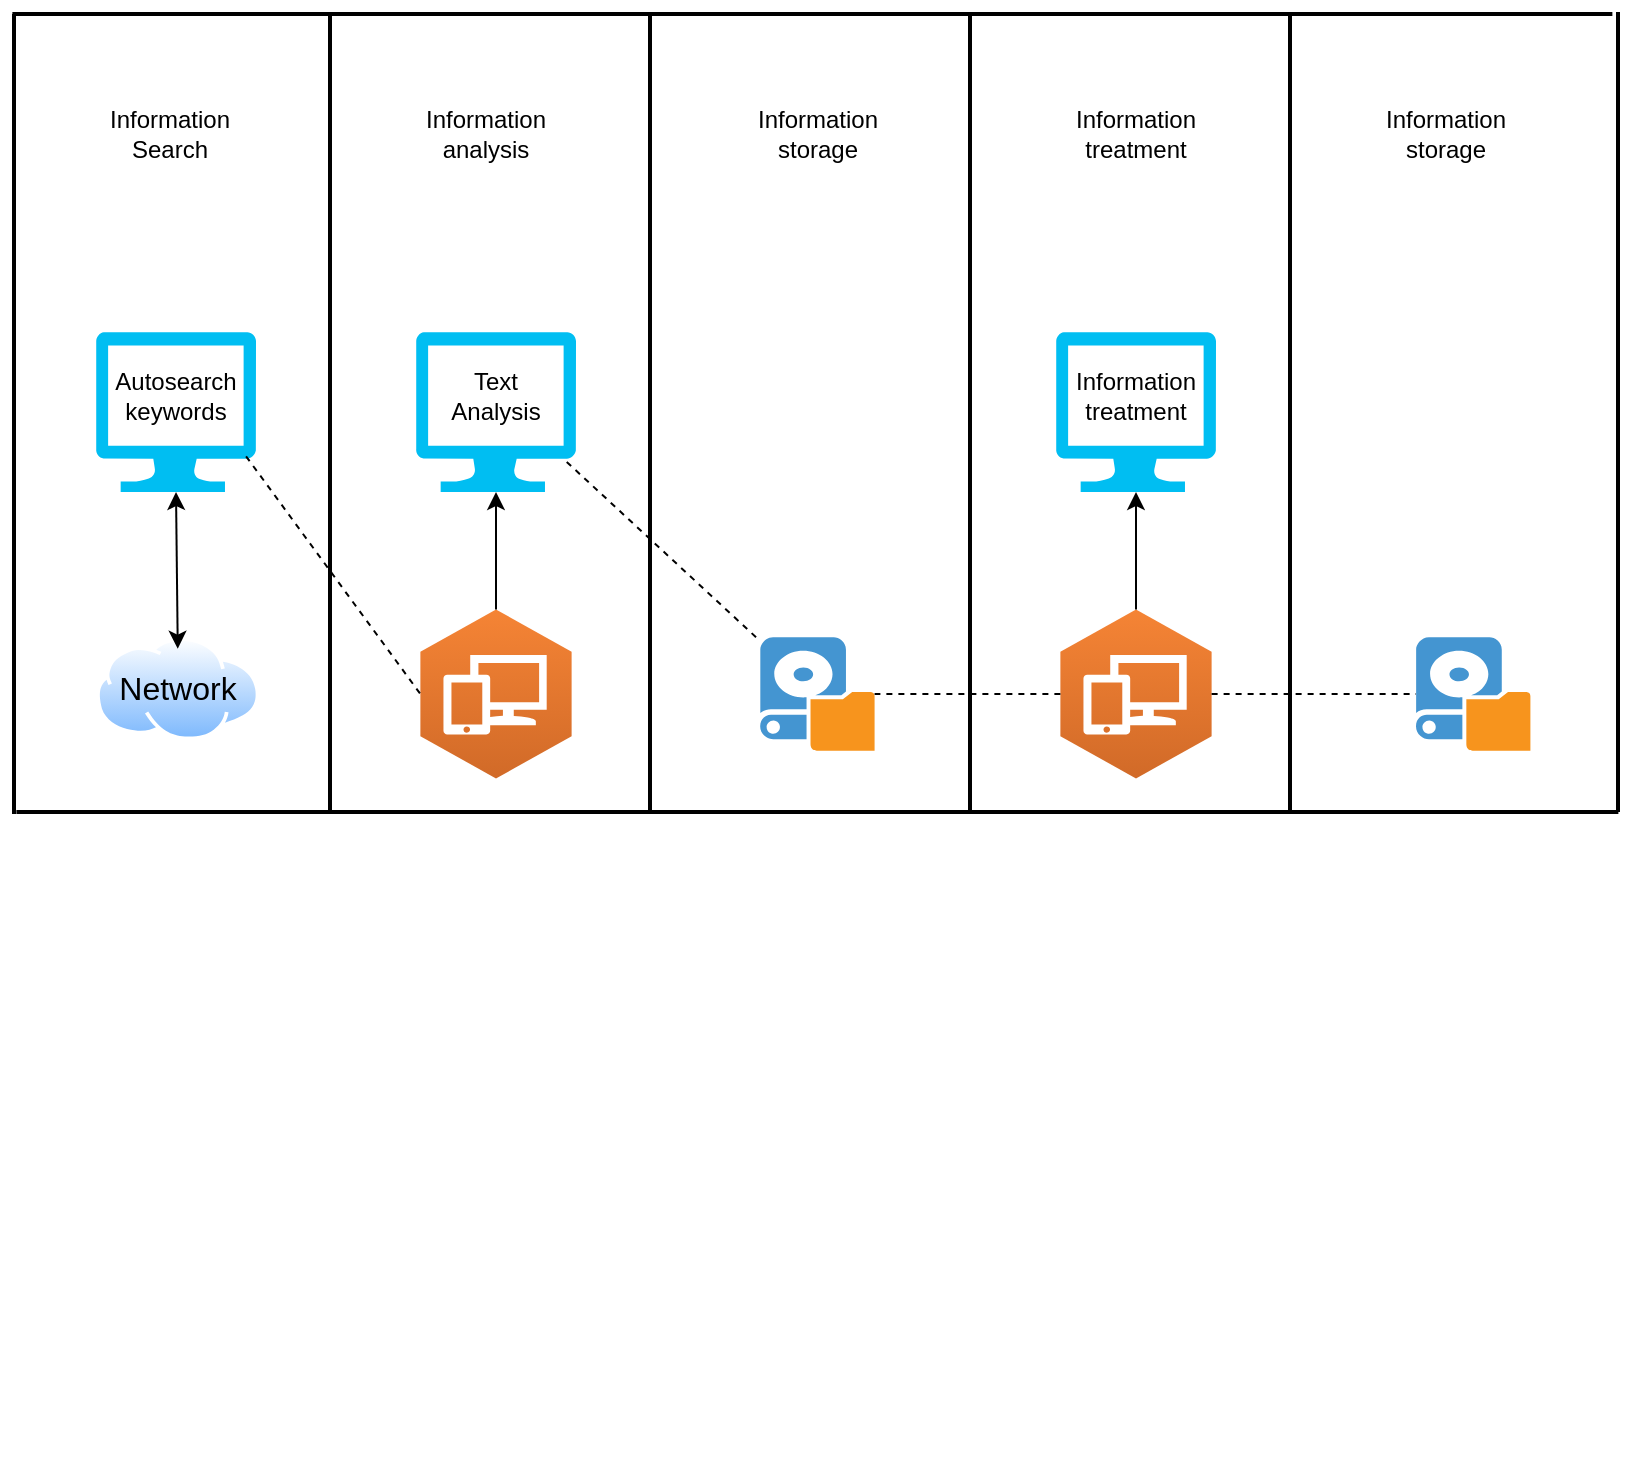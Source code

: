 <mxfile version="13.0.9" type="github"><diagram id="W4SLII98aMHCJCaBGHXT" name="Page-1"><mxGraphModel dx="1955" dy="1799" grid="1" gridSize="10" guides="1" tooltips="1" connect="1" arrows="1" fold="1" page="1" pageScale="1" pageWidth="827" pageHeight="1169" math="0" shadow="0"><root><mxCell id="0"/><mxCell id="1" parent="0"/><mxCell id="kpVv-POBy489U4YngwLD-8" value="" style="aspect=fixed;perimeter=ellipsePerimeter;html=1;align=center;shadow=0;dashed=0;spacingTop=3;image;image=img/lib/active_directory/internet_cloud.svg;" vertex="1" parent="1"><mxGeometry x="40" y="311.6" width="81.75" height="51.5" as="geometry"/></mxCell><mxCell id="kpVv-POBy489U4YngwLD-2" value="" style="verticalLabelPosition=bottom;html=1;verticalAlign=top;align=center;strokeColor=none;fillColor=#00BEF2;shape=mxgraph.azure.computer;pointerEvents=1;" vertex="1" parent="1"><mxGeometry x="40" y="159" width="80" height="80" as="geometry"/></mxCell><mxCell id="kpVv-POBy489U4YngwLD-5" value="" style="line;strokeWidth=2;direction=south;html=1;" vertex="1" parent="1"><mxGeometry x="152" width="10" height="400" as="geometry"/></mxCell><mxCell id="kpVv-POBy489U4YngwLD-6" value="&lt;font style=&quot;font-size: 16px&quot;&gt;Network&lt;/font&gt;" style="text;html=1;strokeColor=none;fillColor=none;align=center;verticalAlign=middle;whiteSpace=wrap;rounded=0;" vertex="1" parent="1"><mxGeometry x="40.88" y="317.35" width="80" height="40" as="geometry"/></mxCell><mxCell id="kpVv-POBy489U4YngwLD-14" value="" style="verticalLabelPosition=bottom;html=1;verticalAlign=top;align=center;strokeColor=none;fillColor=#00BEF2;shape=mxgraph.azure.computer;pointerEvents=1;" vertex="1" parent="1"><mxGeometry x="200" y="159" width="80" height="80" as="geometry"/></mxCell><mxCell id="kpVv-POBy489U4YngwLD-15" value="" style="outlineConnect=0;dashed=0;verticalLabelPosition=bottom;verticalAlign=top;align=center;html=1;shape=mxgraph.aws3.workspaces;fillColor=#D16A28;gradientColor=#F58435;gradientDirection=north;" vertex="1" parent="1"><mxGeometry x="202.19" y="297.75" width="75.62" height="84.5" as="geometry"/></mxCell><mxCell id="kpVv-POBy489U4YngwLD-16" value="" style="endArrow=none;dashed=1;html=1;exitX=0.938;exitY=0.777;exitDx=0;exitDy=0;exitPerimeter=0;entryX=0;entryY=0.5;entryDx=0;entryDy=0;entryPerimeter=0;" edge="1" parent="1" source="kpVv-POBy489U4YngwLD-2" target="kpVv-POBy489U4YngwLD-15"><mxGeometry width="50" height="50" relative="1" as="geometry"><mxPoint x="204.38" y="450" as="sourcePoint"/><mxPoint x="254.38" y="400" as="targetPoint"/></mxGeometry></mxCell><mxCell id="kpVv-POBy489U4YngwLD-17" value="Information&lt;br&gt;analysis" style="text;html=1;strokeColor=none;fillColor=none;align=center;verticalAlign=middle;whiteSpace=wrap;rounded=0;" vertex="1" parent="1"><mxGeometry x="190" y="40" width="90" height="40" as="geometry"/></mxCell><mxCell id="kpVv-POBy489U4YngwLD-18" value="" style="endArrow=classic;html=1;" edge="1" parent="1" source="kpVv-POBy489U4YngwLD-15" target="kpVv-POBy489U4YngwLD-14"><mxGeometry width="50" height="50" relative="1" as="geometry"><mxPoint x="90" y="320" as="sourcePoint"/><mxPoint x="90" y="250.0" as="targetPoint"/><Array as="points"/></mxGeometry></mxCell><mxCell id="kpVv-POBy489U4YngwLD-19" value="Autosearch&lt;br&gt;keywords" style="text;html=1;strokeColor=none;fillColor=none;align=center;verticalAlign=middle;whiteSpace=wrap;rounded=0;" vertex="1" parent="1"><mxGeometry x="50" y="166" width="60" height="50" as="geometry"/></mxCell><mxCell id="kpVv-POBy489U4YngwLD-20" value="Text Analysis" style="text;html=1;strokeColor=none;fillColor=none;align=center;verticalAlign=middle;whiteSpace=wrap;rounded=0;" vertex="1" parent="1"><mxGeometry x="207.19" y="166" width="65.62" height="50" as="geometry"/></mxCell><mxCell id="kpVv-POBy489U4YngwLD-21" value="" style="line;strokeWidth=2;direction=south;html=1;" vertex="1" parent="1"><mxGeometry x="312" width="10" height="400" as="geometry"/></mxCell><mxCell id="kpVv-POBy489U4YngwLD-22" value="" style="shadow=0;dashed=0;html=1;strokeColor=none;fillColor=#4495D1;labelPosition=center;verticalLabelPosition=bottom;verticalAlign=top;align=center;outlineConnect=0;shape=mxgraph.veeam.local_disk;" vertex="1" parent="1"><mxGeometry x="700" y="311.6" width="57.2" height="56.8" as="geometry"/></mxCell><mxCell id="kpVv-POBy489U4YngwLD-23" value="" style="endArrow=none;dashed=1;html=1;exitX=0.942;exitY=0.812;exitDx=0;exitDy=0;exitPerimeter=0;" edge="1" parent="1" source="kpVv-POBy489U4YngwLD-14" target="kpVv-POBy489U4YngwLD-34"><mxGeometry width="50" height="50" relative="1" as="geometry"><mxPoint x="280" y="338.06" as="sourcePoint"/><mxPoint x="364.38" y="338.06" as="targetPoint"/></mxGeometry></mxCell><mxCell id="kpVv-POBy489U4YngwLD-24" value="" style="line;strokeWidth=2;direction=south;html=1;" vertex="1" parent="1"><mxGeometry x="472" width="10" height="400" as="geometry"/></mxCell><mxCell id="kpVv-POBy489U4YngwLD-25" value="" style="verticalLabelPosition=bottom;html=1;verticalAlign=top;align=center;strokeColor=none;fillColor=#00BEF2;shape=mxgraph.azure.computer;pointerEvents=1;" vertex="1" parent="1"><mxGeometry x="520" y="159" width="80" height="80" as="geometry"/></mxCell><mxCell id="kpVv-POBy489U4YngwLD-26" value="Information&lt;br&gt;treatment" style="text;html=1;strokeColor=none;fillColor=none;align=center;verticalAlign=middle;whiteSpace=wrap;rounded=0;" vertex="1" parent="1"><mxGeometry x="526.8" y="166" width="66.41" height="50" as="geometry"/></mxCell><mxCell id="kpVv-POBy489U4YngwLD-27" value="" style="outlineConnect=0;dashed=0;verticalLabelPosition=bottom;verticalAlign=top;align=center;html=1;shape=mxgraph.aws3.workspaces;fillColor=#D16A28;gradientColor=#F58435;gradientDirection=north;" vertex="1" parent="1"><mxGeometry x="522.19" y="297.75" width="75.62" height="84.5" as="geometry"/></mxCell><mxCell id="kpVv-POBy489U4YngwLD-28" value="" style="endArrow=classic;html=1;" edge="1" parent="1" source="kpVv-POBy489U4YngwLD-27" target="kpVv-POBy489U4YngwLD-25"><mxGeometry width="50" height="50" relative="1" as="geometry"><mxPoint x="251.478" y="297.75" as="sourcePoint"/><mxPoint x="250.674" y="250.0" as="targetPoint"/><Array as="points"/></mxGeometry></mxCell><mxCell id="kpVv-POBy489U4YngwLD-29" value="" style="line;strokeWidth=2;direction=south;html=1;" vertex="1" parent="1"><mxGeometry x="632" width="10" height="400" as="geometry"/></mxCell><mxCell id="kpVv-POBy489U4YngwLD-32" value="" style="endArrow=none;dashed=1;html=1;" edge="1" parent="1" source="kpVv-POBy489U4YngwLD-27" target="kpVv-POBy489U4YngwLD-22"><mxGeometry width="50" height="50" relative="1" as="geometry"><mxPoint x="559.36" y="210.21" as="sourcePoint"/><mxPoint x="640" y="330" as="targetPoint"/></mxGeometry></mxCell><mxCell id="kpVv-POBy489U4YngwLD-34" value="" style="shadow=0;dashed=0;html=1;strokeColor=none;fillColor=#4495D1;labelPosition=center;verticalLabelPosition=bottom;verticalAlign=top;align=center;outlineConnect=0;shape=mxgraph.veeam.local_disk;" vertex="1" parent="1"><mxGeometry x="372.09" y="311.6" width="57.2" height="56.8" as="geometry"/></mxCell><mxCell id="kpVv-POBy489U4YngwLD-35" value="Information&lt;br&gt;Search" style="text;html=1;strokeColor=none;fillColor=none;align=center;verticalAlign=middle;whiteSpace=wrap;rounded=0;" vertex="1" parent="1"><mxGeometry x="31.75" y="40" width="90" height="40" as="geometry"/></mxCell><mxCell id="kpVv-POBy489U4YngwLD-36" value="Information&lt;br&gt;storage" style="text;html=1;strokeColor=none;fillColor=none;align=center;verticalAlign=middle;whiteSpace=wrap;rounded=0;" vertex="1" parent="1"><mxGeometry x="360.69" y="40" width="80" height="40" as="geometry"/></mxCell><mxCell id="kpVv-POBy489U4YngwLD-37" value="Information&lt;br&gt;treatment" style="text;html=1;strokeColor=none;fillColor=none;align=center;verticalAlign=middle;whiteSpace=wrap;rounded=0;" vertex="1" parent="1"><mxGeometry x="515" y="40" width="90" height="40" as="geometry"/></mxCell><mxCell id="kpVv-POBy489U4YngwLD-38" value="Information&lt;br&gt;storage" style="text;html=1;strokeColor=none;fillColor=none;align=center;verticalAlign=middle;whiteSpace=wrap;rounded=0;" vertex="1" parent="1"><mxGeometry x="670" y="40" width="90" height="40" as="geometry"/></mxCell><mxCell id="kpVv-POBy489U4YngwLD-40" style="edgeStyle=orthogonalEdgeStyle;rounded=0;orthogonalLoop=1;jettySize=auto;html=1;exitX=0.5;exitY=1;exitDx=0;exitDy=0;" edge="1" parent="1"><mxGeometry relative="1" as="geometry"><mxPoint x="378.2" y="720" as="sourcePoint"/><mxPoint x="378.2" y="720" as="targetPoint"/></mxGeometry></mxCell><mxCell id="kpVv-POBy489U4YngwLD-42" value="" style="line;strokeWidth=2;direction=south;html=1;" vertex="1" parent="1"><mxGeometry x="-6" width="10" height="400" as="geometry"/></mxCell><mxCell id="kpVv-POBy489U4YngwLD-44" value="" style="line;strokeWidth=2;direction=south;html=1;" vertex="1" parent="1"><mxGeometry x="796" y="-1" width="10" height="400" as="geometry"/></mxCell><mxCell id="kpVv-POBy489U4YngwLD-46" value="" style="line;strokeWidth=2;direction=south;html=1;rotation=90;" vertex="1" parent="1"><mxGeometry x="393.19" y="-400" width="10" height="800" as="geometry"/></mxCell><mxCell id="kpVv-POBy489U4YngwLD-47" value="" style="line;strokeWidth=2;direction=south;html=1;rotation=90;" vertex="1" parent="1"><mxGeometry x="395.69" y="-1.5" width="10" height="801" as="geometry"/></mxCell><mxCell id="kpVv-POBy489U4YngwLD-48" value="" style="endArrow=none;dashed=1;html=1;" edge="1" parent="1" source="kpVv-POBy489U4YngwLD-27" target="kpVv-POBy489U4YngwLD-34"><mxGeometry width="50" height="50" relative="1" as="geometry"><mxPoint x="285.36" y="233.96" as="sourcePoint"/><mxPoint x="382.09" y="323.52" as="targetPoint"/></mxGeometry></mxCell><mxCell id="kpVv-POBy489U4YngwLD-50" value="" style="endArrow=classic;startArrow=classic;html=1;entryX=0.5;entryY=1;entryDx=0;entryDy=0;entryPerimeter=0;exitX=0.5;exitY=0;exitDx=0;exitDy=0;" edge="1" parent="1" source="kpVv-POBy489U4YngwLD-6" target="kpVv-POBy489U4YngwLD-2"><mxGeometry width="50" height="50" relative="1" as="geometry"><mxPoint x="380" y="240" as="sourcePoint"/><mxPoint x="430" y="190" as="targetPoint"/><Array as="points"/></mxGeometry></mxCell></root></mxGraphModel></diagram></mxfile>